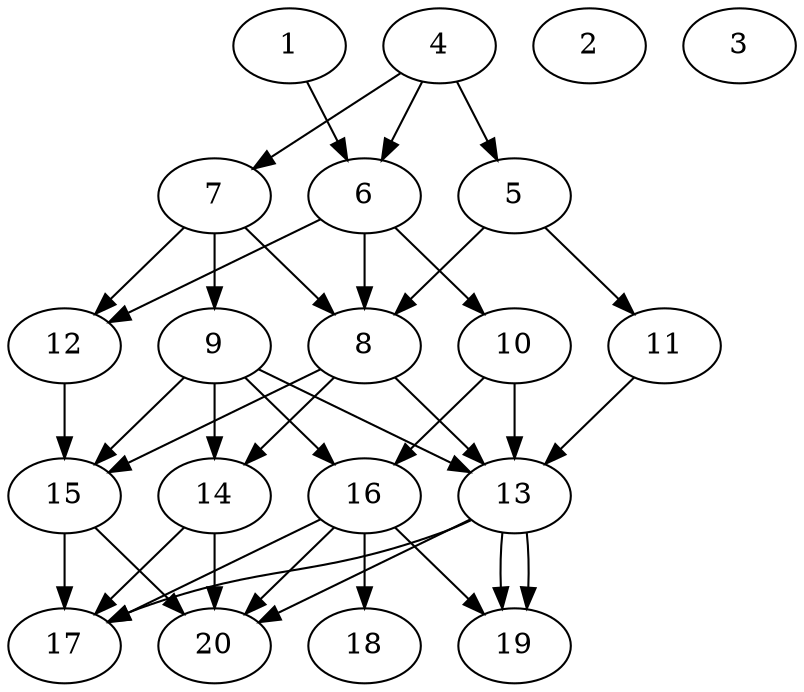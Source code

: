 // DAG automatically generated by daggen at Tue Jul 23 14:31:37 2019
// ./daggen --dot -n 20 --ccr 0.4 --fat 0.5 --regular 0.5 --density 0.8 --mindata 5242880 --maxdata 52428800 
digraph G {
  1 [size="70223360", alpha="0.16", expect_size="28089344"] 
  1 -> 6 [size ="28089344"]
  2 [size="87802880", alpha="0.11", expect_size="35121152"] 
  3 [size="129154560", alpha="0.09", expect_size="51661824"] 
  4 [size="35847680", alpha="0.03", expect_size="14339072"] 
  4 -> 5 [size ="14339072"]
  4 -> 6 [size ="14339072"]
  4 -> 7 [size ="14339072"]
  5 [size="119165440", alpha="0.07", expect_size="47666176"] 
  5 -> 8 [size ="47666176"]
  5 -> 11 [size ="47666176"]
  6 [size="103096320", alpha="0.07", expect_size="41238528"] 
  6 -> 8 [size ="41238528"]
  6 -> 10 [size ="41238528"]
  6 -> 12 [size ="41238528"]
  7 [size="118848000", alpha="0.15", expect_size="47539200"] 
  7 -> 8 [size ="47539200"]
  7 -> 9 [size ="47539200"]
  7 -> 12 [size ="47539200"]
  8 [size="84994560", alpha="0.07", expect_size="33997824"] 
  8 -> 13 [size ="33997824"]
  8 -> 14 [size ="33997824"]
  8 -> 15 [size ="33997824"]
  9 [size="42360320", alpha="0.18", expect_size="16944128"] 
  9 -> 13 [size ="16944128"]
  9 -> 14 [size ="16944128"]
  9 -> 15 [size ="16944128"]
  9 -> 16 [size ="16944128"]
  10 [size="99996160", alpha="0.12", expect_size="39998464"] 
  10 -> 13 [size ="39998464"]
  10 -> 16 [size ="39998464"]
  11 [size="96012800", alpha="0.20", expect_size="38405120"] 
  11 -> 13 [size ="38405120"]
  12 [size="71175680", alpha="0.15", expect_size="28470272"] 
  12 -> 15 [size ="28470272"]
  13 [size="20001280", alpha="0.10", expect_size="8000512"] 
  13 -> 17 [size ="8000512"]
  13 -> 19 [size ="8000512"]
  13 -> 19 [size ="8000512"]
  13 -> 20 [size ="8000512"]
  14 [size="70543360", alpha="0.01", expect_size="28217344"] 
  14 -> 17 [size ="28217344"]
  14 -> 20 [size ="28217344"]
  15 [size="86292480", alpha="0.12", expect_size="34516992"] 
  15 -> 17 [size ="34516992"]
  15 -> 20 [size ="34516992"]
  16 [size="128243200", alpha="0.11", expect_size="51297280"] 
  16 -> 17 [size ="51297280"]
  16 -> 18 [size ="51297280"]
  16 -> 19 [size ="51297280"]
  16 -> 20 [size ="51297280"]
  17 [size="53509120", alpha="0.18", expect_size="21403648"] 
  18 [size="26590720", alpha="0.04", expect_size="10636288"] 
  19 [size="66227200", alpha="0.11", expect_size="26490880"] 
  20 [size="52216320", alpha="0.14", expect_size="20886528"] 
}
